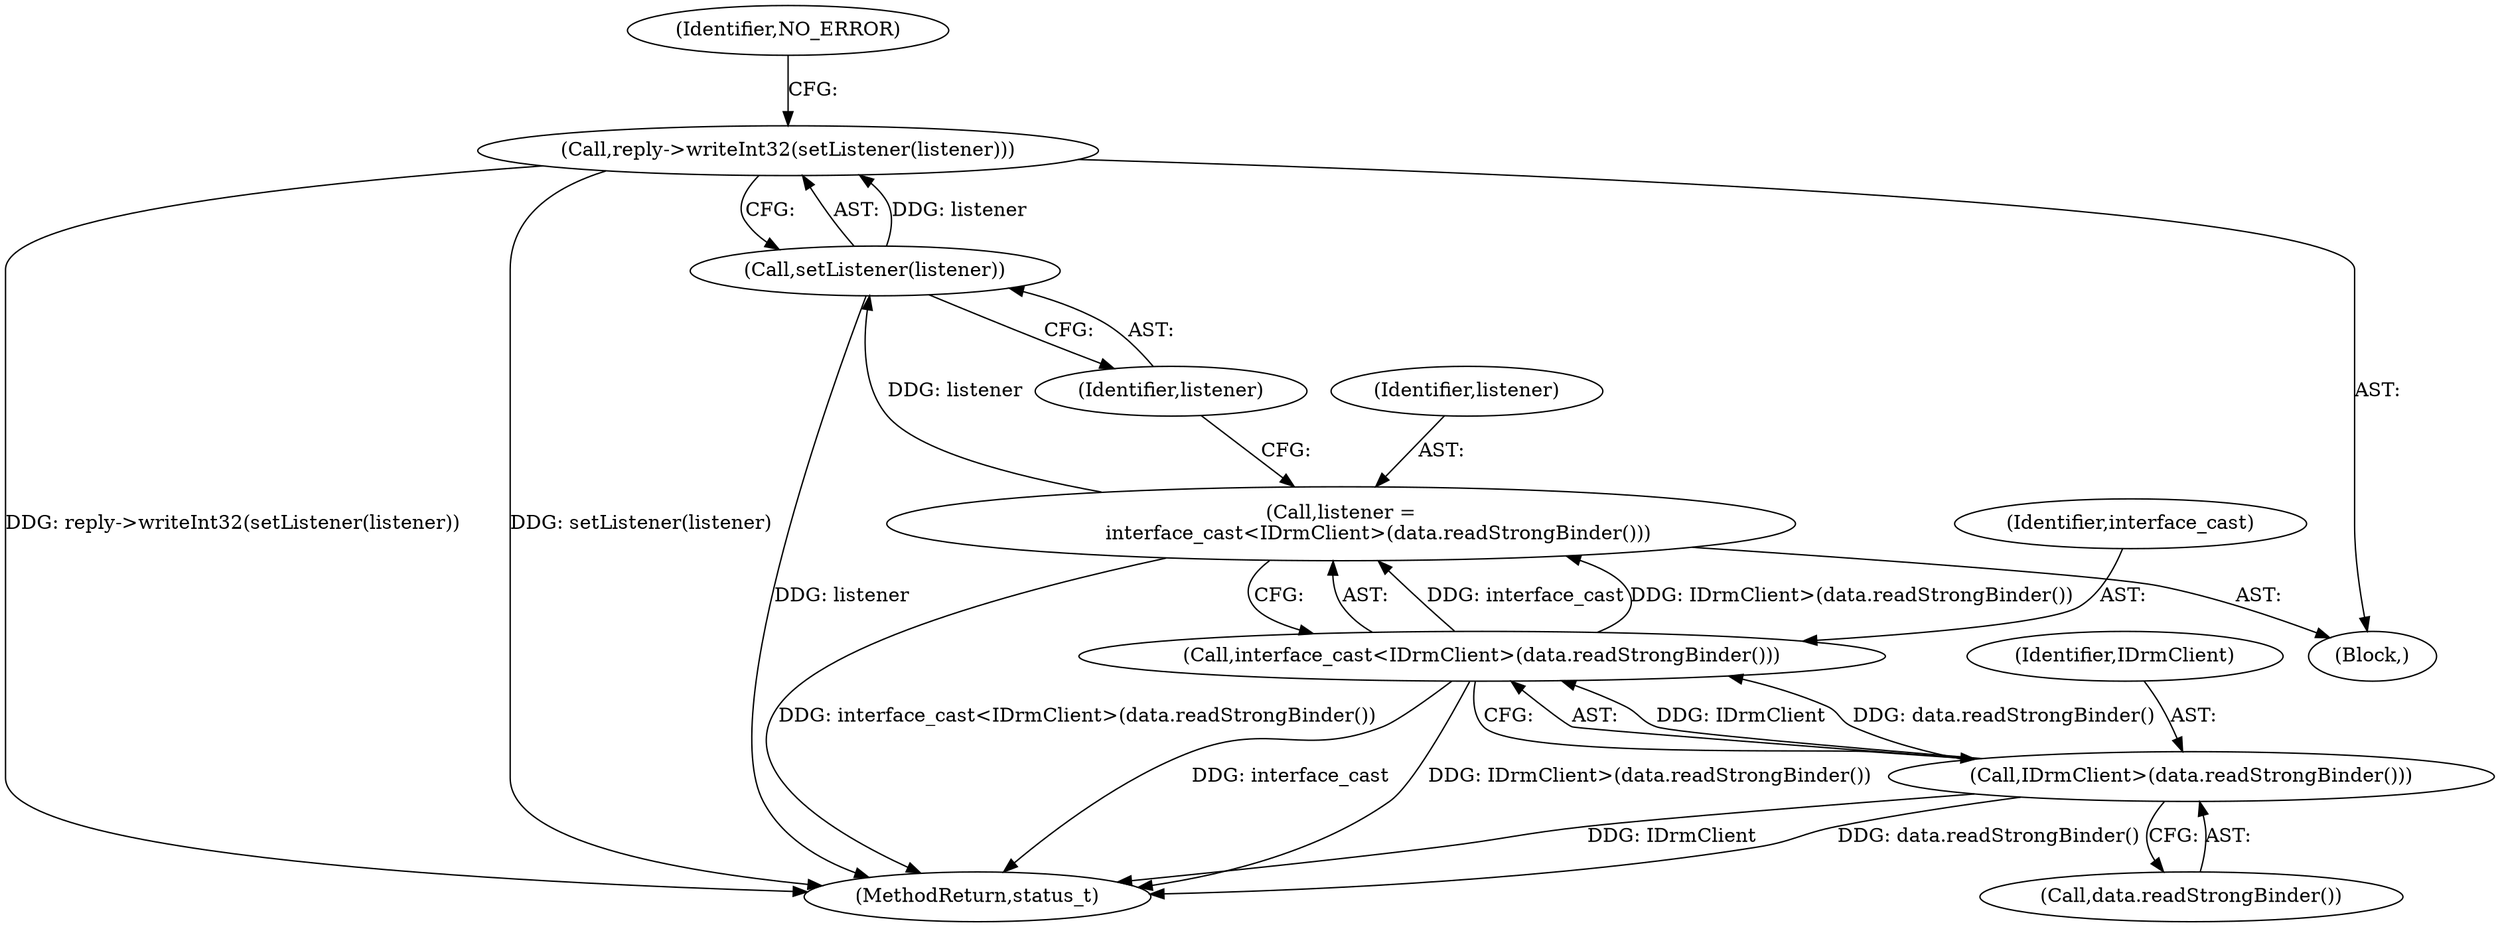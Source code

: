 digraph "0_Android_5a856f2092f7086aa0fea9ae06b9255befcdcd34@API" {
"1000888" [label="(Call,reply->writeInt32(setListener(listener)))"];
"1000889" [label="(Call,setListener(listener))"];
"1000881" [label="(Call,listener =\n            interface_cast<IDrmClient>(data.readStrongBinder()))"];
"1000883" [label="(Call,interface_cast<IDrmClient>(data.readStrongBinder()))"];
"1000885" [label="(Call,IDrmClient>(data.readStrongBinder()))"];
"1000892" [label="(Identifier,NO_ERROR)"];
"1000889" [label="(Call,setListener(listener))"];
"1000901" [label="(MethodReturn,status_t)"];
"1000875" [label="(Block,)"];
"1000890" [label="(Identifier,listener)"];
"1000881" [label="(Call,listener =\n            interface_cast<IDrmClient>(data.readStrongBinder()))"];
"1000885" [label="(Call,IDrmClient>(data.readStrongBinder()))"];
"1000882" [label="(Identifier,listener)"];
"1000886" [label="(Identifier,IDrmClient)"];
"1000888" [label="(Call,reply->writeInt32(setListener(listener)))"];
"1000884" [label="(Identifier,interface_cast)"];
"1000887" [label="(Call,data.readStrongBinder())"];
"1000883" [label="(Call,interface_cast<IDrmClient>(data.readStrongBinder()))"];
"1000888" -> "1000875"  [label="AST: "];
"1000888" -> "1000889"  [label="CFG: "];
"1000889" -> "1000888"  [label="AST: "];
"1000892" -> "1000888"  [label="CFG: "];
"1000888" -> "1000901"  [label="DDG: reply->writeInt32(setListener(listener))"];
"1000888" -> "1000901"  [label="DDG: setListener(listener)"];
"1000889" -> "1000888"  [label="DDG: listener"];
"1000889" -> "1000890"  [label="CFG: "];
"1000890" -> "1000889"  [label="AST: "];
"1000889" -> "1000901"  [label="DDG: listener"];
"1000881" -> "1000889"  [label="DDG: listener"];
"1000881" -> "1000875"  [label="AST: "];
"1000881" -> "1000883"  [label="CFG: "];
"1000882" -> "1000881"  [label="AST: "];
"1000883" -> "1000881"  [label="AST: "];
"1000890" -> "1000881"  [label="CFG: "];
"1000881" -> "1000901"  [label="DDG: interface_cast<IDrmClient>(data.readStrongBinder())"];
"1000883" -> "1000881"  [label="DDG: interface_cast"];
"1000883" -> "1000881"  [label="DDG: IDrmClient>(data.readStrongBinder())"];
"1000883" -> "1000885"  [label="CFG: "];
"1000884" -> "1000883"  [label="AST: "];
"1000885" -> "1000883"  [label="AST: "];
"1000883" -> "1000901"  [label="DDG: interface_cast"];
"1000883" -> "1000901"  [label="DDG: IDrmClient>(data.readStrongBinder())"];
"1000885" -> "1000883"  [label="DDG: IDrmClient"];
"1000885" -> "1000883"  [label="DDG: data.readStrongBinder()"];
"1000885" -> "1000887"  [label="CFG: "];
"1000886" -> "1000885"  [label="AST: "];
"1000887" -> "1000885"  [label="AST: "];
"1000885" -> "1000901"  [label="DDG: IDrmClient"];
"1000885" -> "1000901"  [label="DDG: data.readStrongBinder()"];
}
